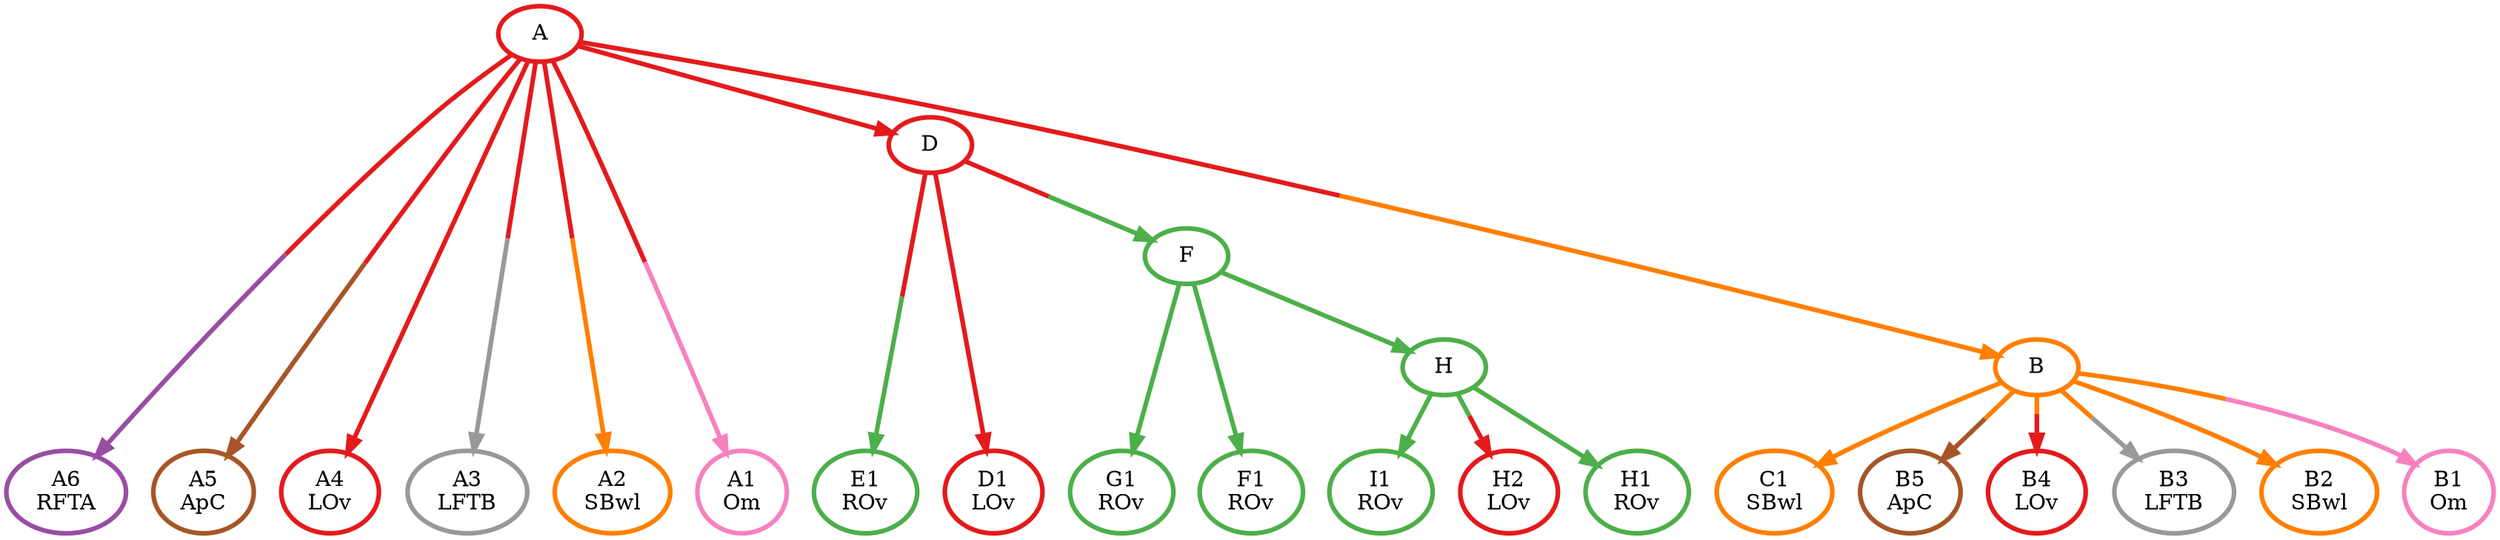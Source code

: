 digraph T {
	{
		rank=same
		23 [penwidth=3,colorscheme=set19,color=3,label="I1\nROv"]
		22 [penwidth=3,colorscheme=set19,color=3,label="G1\nROv"]
		21 [penwidth=3,colorscheme=set19,color=3,label="E1\nROv"]
		20 [penwidth=3,colorscheme=set19,color=5,label="C1\nSBwl"]
		19 [penwidth=3,colorscheme=set19,color=1,label="H2\nLOv"]
		18 [penwidth=3,colorscheme=set19,color=3,label="H1\nROv"]
		16 [penwidth=3,colorscheme=set19,color=3,label="F1\nROv"]
		14 [penwidth=3,colorscheme=set19,color=1,label="D1\nLOv"]
		12 [penwidth=3,colorscheme=set19,color=7,label="B5\nApC"]
		11 [penwidth=3,colorscheme=set19,color=1,label="B4\nLOv"]
		10 [penwidth=3,colorscheme=set19,color=9,label="B3\nLFTB"]
		9 [penwidth=3,colorscheme=set19,color=5,label="B2\nSBwl"]
		8 [penwidth=3,colorscheme=set19,color=8,label="B1\nOm"]
		6 [penwidth=3,colorscheme=set19,color=4,label="A6\nRFTA"]
		5 [penwidth=3,colorscheme=set19,color=7,label="A5\nApC"]
		4 [penwidth=3,colorscheme=set19,color=1,label="A4\nLOv"]
		3 [penwidth=3,colorscheme=set19,color=9,label="A3\nLFTB"]
		2 [penwidth=3,colorscheme=set19,color=5,label="A2\nSBwl"]
		1 [penwidth=3,colorscheme=set19,color=8,label="A1\nOm"]
	}
	17 [penwidth=3,colorscheme=set19,color=3,label="H"]
	15 [penwidth=3,colorscheme=set19,color=3,label="F"]
	13 [penwidth=3,colorscheme=set19,color=1,label="D"]
	7 [penwidth=3,colorscheme=set19,color=5,label="B"]
	0 [penwidth=3,colorscheme=set19,color=1,label="A"]
	17 -> 23 [penwidth=3,colorscheme=set19,color=3]
	17 -> 19 [penwidth=3,colorscheme=set19,color="3;0.5:1"]
	17 -> 18 [penwidth=3,colorscheme=set19,color=3]
	15 -> 22 [penwidth=3,colorscheme=set19,color=3]
	15 -> 17 [penwidth=3,colorscheme=set19,color=3]
	15 -> 16 [penwidth=3,colorscheme=set19,color=3]
	13 -> 21 [penwidth=3,colorscheme=set19,color="1;0.5:3"]
	13 -> 15 [penwidth=3,colorscheme=set19,color="1;0.5:3"]
	13 -> 14 [penwidth=3,colorscheme=set19,color=1]
	7 -> 20 [penwidth=3,colorscheme=set19,color=5]
	7 -> 12 [penwidth=3,colorscheme=set19,color="5;0.5:7"]
	7 -> 11 [penwidth=3,colorscheme=set19,color="5;0.5:1"]
	7 -> 10 [penwidth=3,colorscheme=set19,color="5;0.5:9"]
	7 -> 9 [penwidth=3,colorscheme=set19,color=5]
	7 -> 8 [penwidth=3,colorscheme=set19,color="5;0.5:8"]
	0 -> 13 [penwidth=3,colorscheme=set19,color=1]
	0 -> 7 [penwidth=3,colorscheme=set19,color="1;0.5:5"]
	0 -> 6 [penwidth=3,colorscheme=set19,color="1;0.5:4"]
	0 -> 5 [penwidth=3,colorscheme=set19,color="1;0.5:7"]
	0 -> 4 [penwidth=3,colorscheme=set19,color=1]
	0 -> 3 [penwidth=3,colorscheme=set19,color="1;0.5:9"]
	0 -> 2 [penwidth=3,colorscheme=set19,color="1;0.5:5"]
	0 -> 1 [penwidth=3,colorscheme=set19,color="1;0.5:8"]
}
